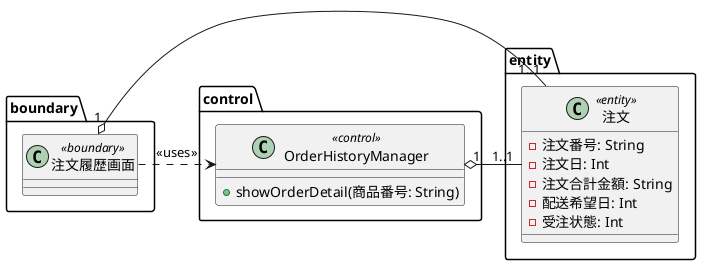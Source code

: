 @startuml11_OrderHistory.png 
package boundary {
  class "注文履歴画面" as OrderHistoryUI<<boundary>>  {
  } 
}
package control { 
  class OrderHistoryManager<<control>> {
    +showOrderDetail(商品番号: String) 
  } 
}


package "entity" {
  class "注文" as Order<<entity>> {
    -注文番号: String
    -注文日: Int
    -注文合計金額: String
    -配送希望日: Int
    -受注状態: Int
  }
} 
  
OrderHistoryUI .right.> OrderHistoryManager: <<uses>> 
OrderHistoryUI"1" o-right-"1..1" Order
OrderHistoryManager"1" o-right-"1..1" Order
@enduml


